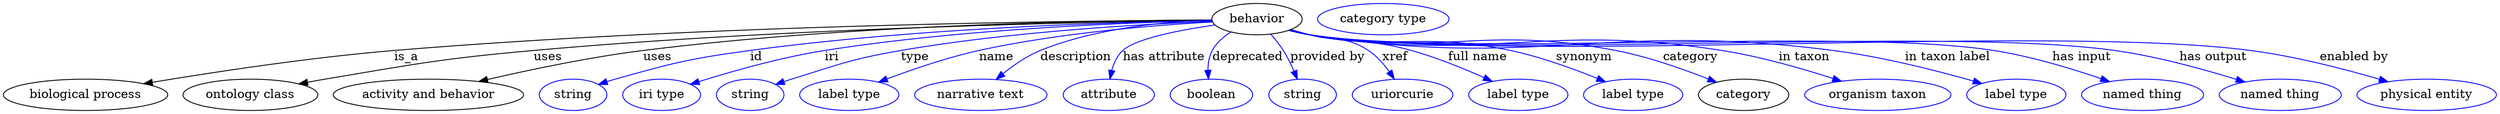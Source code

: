 digraph {
	graph [bb="0,0,2840.9,123"];
	node [label="\N"];
	behavior	[height=0.5,
		label=behavior,
		pos="1428.6,105",
		width=1.4263];
	"biological process"	[height=0.5,
		pos="93.592,18",
		width=2.5998];
	behavior -> "biological process"	[label=is_a,
		lp="459.59,61.5",
		pos="e,159.83,30.738 1377.3,103.9 1231.4,103.25 801.26,98.737 445.59,69 350.18,61.022 241.15,44.354 170.04,32.457"];
	"ontology class"	[height=0.5,
		pos="281.59,18",
		width=2.1304];
	behavior -> "ontology class"	[label=uses,
		lp="621.09,61.5",
		pos="e,336.83,30.544 1377.4,103.52 1247.7,101.94 896.22,95.351 604.59,69 498.24,59.39 471.89,53.813 366.59,36 360.26,34.929 353.68,33.743 \
347.11,32.51"];
	"activity and behavior"	[height=0.5,
		pos="484.59,18",
		width=3.015];
	behavior -> "activity and behavior"	[label=uses,
		lp="746.09,61.5",
		pos="e,542.1,33.304 1377.1,104.08 1261,103.68 970.39,99.422 729.59,69 668.95,61.339 600.9,46.98 551.94,35.608"];
	id	[color=blue,
		height=0.5,
		label=string,
		pos="649.59,18",
		width=1.0652];
	behavior -> id	[color=blue,
		label=id,
		lp="859.59,61.5",
		pos="e,678.59,29.954 1377.1,103.44 1276.1,101.77 1044.9,95.169 852.59,69 782.8,59.504 765.38,55.131 697.59,36 694.49,35.124 691.29,34.151 \
688.09,33.129",
		style=solid];
	iri	[color=blue,
		height=0.5,
		label="iri type",
		pos="750.59,18",
		width=1.2277];
	behavior -> iri	[color=blue,
		label=iri,
		lp="945.59,61.5",
		pos="e,783.58,30.064 1377.4,103.24 1287.7,101.27 1096.7,94.217 937.59,69 887.17,61.008 830.73,44.892 793.18,33.11",
		style=solid];
	type	[color=blue,
		height=0.5,
		label=string,
		pos="851.59,18",
		width=1.0652];
	behavior -> type	[color=blue,
		label=type,
		lp="1037.6,61.5",
		pos="e,880.54,29.908 1377.5,102.49 1300,99.56 1148.4,91.278 1021.6,69 965.85,59.204 952.59,52.974 898.59,36 895.84,35.134 893,34.206 \
890.16,33.246",
		style=solid];
	name	[color=blue,
		height=0.5,
		label="label type",
		pos="964.59,18",
		width=1.5707];
	behavior -> name	[color=blue,
		label=name,
		lp="1130.6,61.5",
		pos="e,997.62,32.655 1377.9,101.87 1314.7,98.417 1203.6,89.767 1110.6,69 1074.9,61.023 1035.7,47.328 1007,36.286",
		style=solid];
	description	[color=blue,
		height=0.5,
		label="narrative text",
		pos="1114.6,18",
		width=2.0943];
	behavior -> description	[color=blue,
		label=description,
		lp="1220.1,61.5",
		pos="e,1131.2,35.74 1377,104.34 1325.2,102.96 1244,96.05 1179.6,69 1164.8,62.789 1150.4,52.361 1139,42.631",
		style=solid];
	"has attribute"	[color=blue,
		height=0.5,
		label=attribute,
		pos="1259.6,18",
		width=1.4443];
	behavior -> "has attribute"	[color=blue,
		label="has attribute",
		lp="1319.6,61.5",
		pos="e,1259.7,36.07 1380.2,98.677 1340.3,93.316 1287.8,83.711 1272.6,69 1266.4,62.972 1263,54.365 1261.2,45.987",
		style=solid];
	deprecated	[color=blue,
		height=0.5,
		label=boolean,
		pos="1376.6,18",
		width=1.2999];
	behavior -> deprecated	[color=blue,
		label=deprecated,
		lp="1414.1,61.5",
		pos="e,1371.2,36.212 1396.5,90.895 1387.5,85.522 1378.7,78.326 1373.6,69 1369.9,62.187 1369.1,54.037 1369.7,46.313",
		style=solid];
	"provided by"	[color=blue,
		height=0.5,
		label=string,
		pos="1479.6,18",
		width=1.0652];
	behavior -> "provided by"	[color=blue,
		label="provided by",
		lp="1509.1,61.5",
		pos="e,1474,35.845 1444.4,87.735 1449.3,82.094 1454.6,75.537 1458.6,69 1463.1,61.677 1467.1,53.209 1470.3,45.348",
		style=solid];
	xref	[color=blue,
		height=0.5,
		label=uriorcurie,
		pos="1593.6,18",
		width=1.5887];
	behavior -> xref	[color=blue,
		label=xref,
		lp="1586.1,61.5",
		pos="e,1584.5,36.207 1467,93.039 1474.2,91.014 1481.6,88.93 1488.6,87 1518.3,78.797 1530,86.198 1555.6,69 1564.8,62.797 1572.7,53.599 \
1578.9,44.778",
		style=solid];
	"full name"	[color=blue,
		height=0.5,
		label="label type",
		pos="1725.6,18",
		width=1.5707];
	behavior -> "full name"	[color=blue,
		label="full name",
		lp="1679.1,61.5",
		pos="e,1696,33.577 1466.2,92.591 1473.6,90.564 1481.3,88.594 1488.6,87 1539.6,75.868 1554.3,83.062 1604.6,69 1632.9,61.085 1663.4,48.424 \
1686.8,37.823",
		style=solid];
	synonym	[color=blue,
		height=0.5,
		label="label type",
		pos="1856.6,18",
		width=1.5707];
	behavior -> synonym	[color=blue,
		label=synonym,
		lp="1800.6,61.5",
		pos="e,1825,32.985 1465.5,92.323 1473,90.269 1481,88.357 1488.6,87 1588.6,69.058 1617.2,90.28 1716.6,69 1750.9,61.654 1788.3,48.006 1815.8,\
36.823",
		style=solid];
	category	[height=0.5,
		pos="1982.6,18",
		width=1.4263];
	behavior -> category	[color=blue,
		label=category,
		lp="1922.1,61.5",
		pos="e,1951.7,32.414 1465.1,92.249 1472.8,90.173 1480.9,88.272 1488.6,87 1641.4,61.732 1684.5,98.373 1836.6,69 1873.3,61.901 1913.5,47.659 \
1942.3,36.185",
		style=solid];
	"in taxon"	[color=blue,
		height=0.5,
		label="organism taxon",
		pos="2135.6,18",
		width=2.3109];
	behavior -> "in taxon"	[color=blue,
		label="in taxon",
		lp="2051.6,61.5",
		pos="e,2094.1,33.649 1465.1,92.169 1472.8,90.099 1480.9,88.221 1488.6,87 1694.6,54.337 1751.5,101.43 1957.6,69 2001.2,62.135 2049.4,48.21 \
2084.6,36.795",
		style=solid];
	"in taxon label"	[color=blue,
		height=0.5,
		label="label type",
		pos="2293.6,18",
		width=1.5707];
	behavior -> "in taxon label"	[color=blue,
		label="in taxon label",
		lp="2215.1,61.5",
		pos="e,2254.4,31.028 1464.8,92.207 1472.5,90.106 1480.8,88.206 1488.6,87 1750.5,46.574 1821.8,102.96 2084.6,69 2140.3,61.808 2202.7,45.802 \
2244.7,33.825",
		style=solid];
	"has input"	[color=blue,
		height=0.5,
		label="named thing",
		pos="2437.6,18",
		width=1.9318];
	behavior -> "has input"	[color=blue,
		label="has input",
		lp="2368.1,61.5",
		pos="e,2399.8,33.25 1464.8,92.164 1472.5,90.066 1480.8,88.178 1488.6,87 1659.8,61.192 2096.5,95.66 2267.6,69 2309.9,62.404 2356.5,48.19 \
2390.2,36.596",
		style=solid];
	"has output"	[color=blue,
		height=0.5,
		label="named thing",
		pos="2594.6,18",
		width=1.9318];
	behavior -> "has output"	[color=blue,
		label="has output",
		lp="2518.1,61.5",
		pos="e,2554.2,32.683 1464.8,92.144 1472.5,90.047 1480.8,88.164 1488.6,87 1690.2,56.973 2203.7,97.265 2405.6,69 2453.6,62.281 2506.8,47.51 \
2544.5,35.754",
		style=solid];
	"enabled by"	[color=blue,
		height=0.5,
		label="physical entity",
		pos="2761.6,18",
		width=2.2026];
	behavior -> "enabled by"	[color=blue,
		label="enabled by",
		lp="2679.1,61.5",
		pos="e,2717.4,33.061 1464.8,92.127 1472.5,90.031 1480.8,88.153 1488.6,87 1724.3,52.234 2324.4,99.957 2560.6,69 2611.2,62.367 2667.5,47.714 \
2707.6,35.976",
		style=solid];
	"named thing_category"	[color=blue,
		height=0.5,
		label="category type",
		pos="1572.6,105",
		width=2.0762];
}
